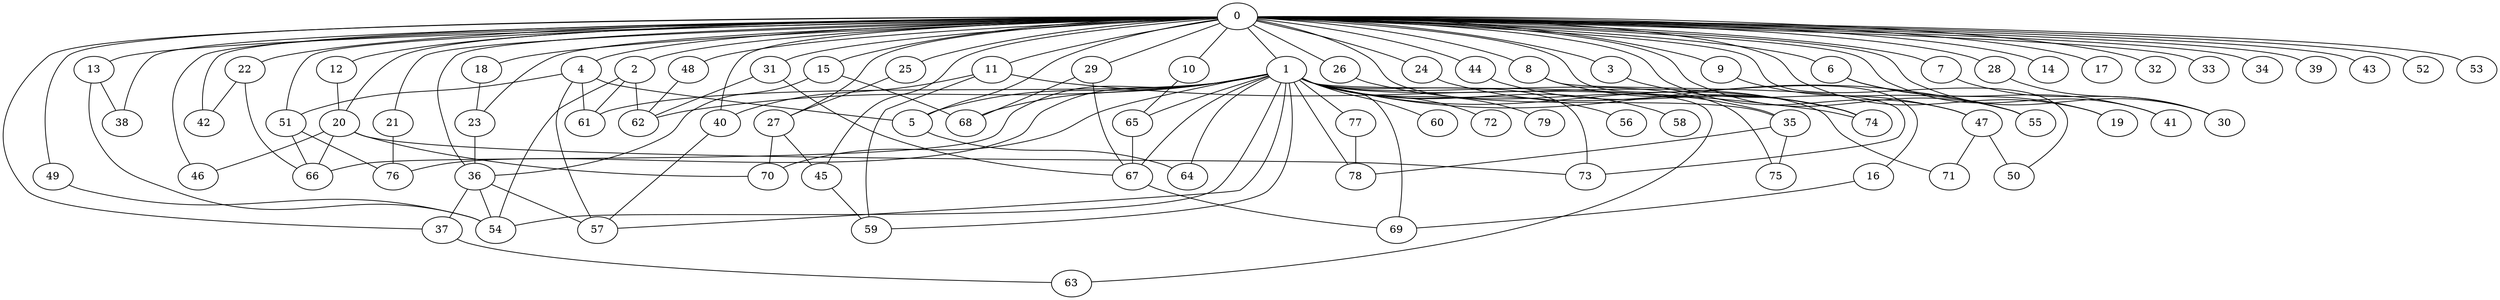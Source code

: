 
graph graphname {
    0 -- 1
0 -- 2
0 -- 3
0 -- 4
0 -- 5
0 -- 6
0 -- 7
0 -- 8
0 -- 9
0 -- 10
0 -- 11
0 -- 12
0 -- 13
0 -- 14
0 -- 15
0 -- 16
0 -- 17
0 -- 18
0 -- 19
0 -- 20
0 -- 21
0 -- 22
0 -- 23
0 -- 24
0 -- 25
0 -- 26
0 -- 27
0 -- 28
0 -- 29
0 -- 30
0 -- 31
0 -- 32
0 -- 33
0 -- 34
0 -- 35
0 -- 36
0 -- 37
0 -- 38
0 -- 39
0 -- 40
0 -- 41
0 -- 42
0 -- 43
0 -- 44
0 -- 45
0 -- 46
0 -- 47
0 -- 48
0 -- 49
0 -- 50
0 -- 51
0 -- 52
0 -- 53
0 -- 55
1 -- 54
1 -- 55
1 -- 56
1 -- 57
1 -- 58
1 -- 59
1 -- 60
1 -- 61
1 -- 62
1 -- 63
1 -- 64
1 -- 65
1 -- 66
1 -- 67
1 -- 68
1 -- 69
1 -- 70
1 -- 71
1 -- 72
1 -- 73
1 -- 74
1 -- 75
1 -- 76
1 -- 77
1 -- 78
1 -- 79
1 -- 5
2 -- 62
2 -- 61
2 -- 54
3 -- 47
4 -- 61
4 -- 51
4 -- 57
4 -- 5
5 -- 64
6 -- 41
6 -- 19
7 -- 30
8 -- 74
8 -- 73
9 -- 55
10 -- 65
11 -- 40
11 -- 74
11 -- 59
12 -- 20
13 -- 54
13 -- 38
15 -- 36
15 -- 68
16 -- 69
18 -- 23
20 -- 66
20 -- 70
20 -- 73
20 -- 46
21 -- 76
22 -- 66
22 -- 42
23 -- 36
24 -- 74
25 -- 27
26 -- 35
27 -- 45
27 -- 70
28 -- 30
29 -- 68
29 -- 67
31 -- 67
31 -- 62
35 -- 75
35 -- 78
36 -- 37
36 -- 57
36 -- 54
37 -- 63
40 -- 57
44 -- 74
45 -- 59
47 -- 71
47 -- 50
48 -- 62
49 -- 54
51 -- 66
51 -- 76
65 -- 67
67 -- 69
77 -- 78

}
